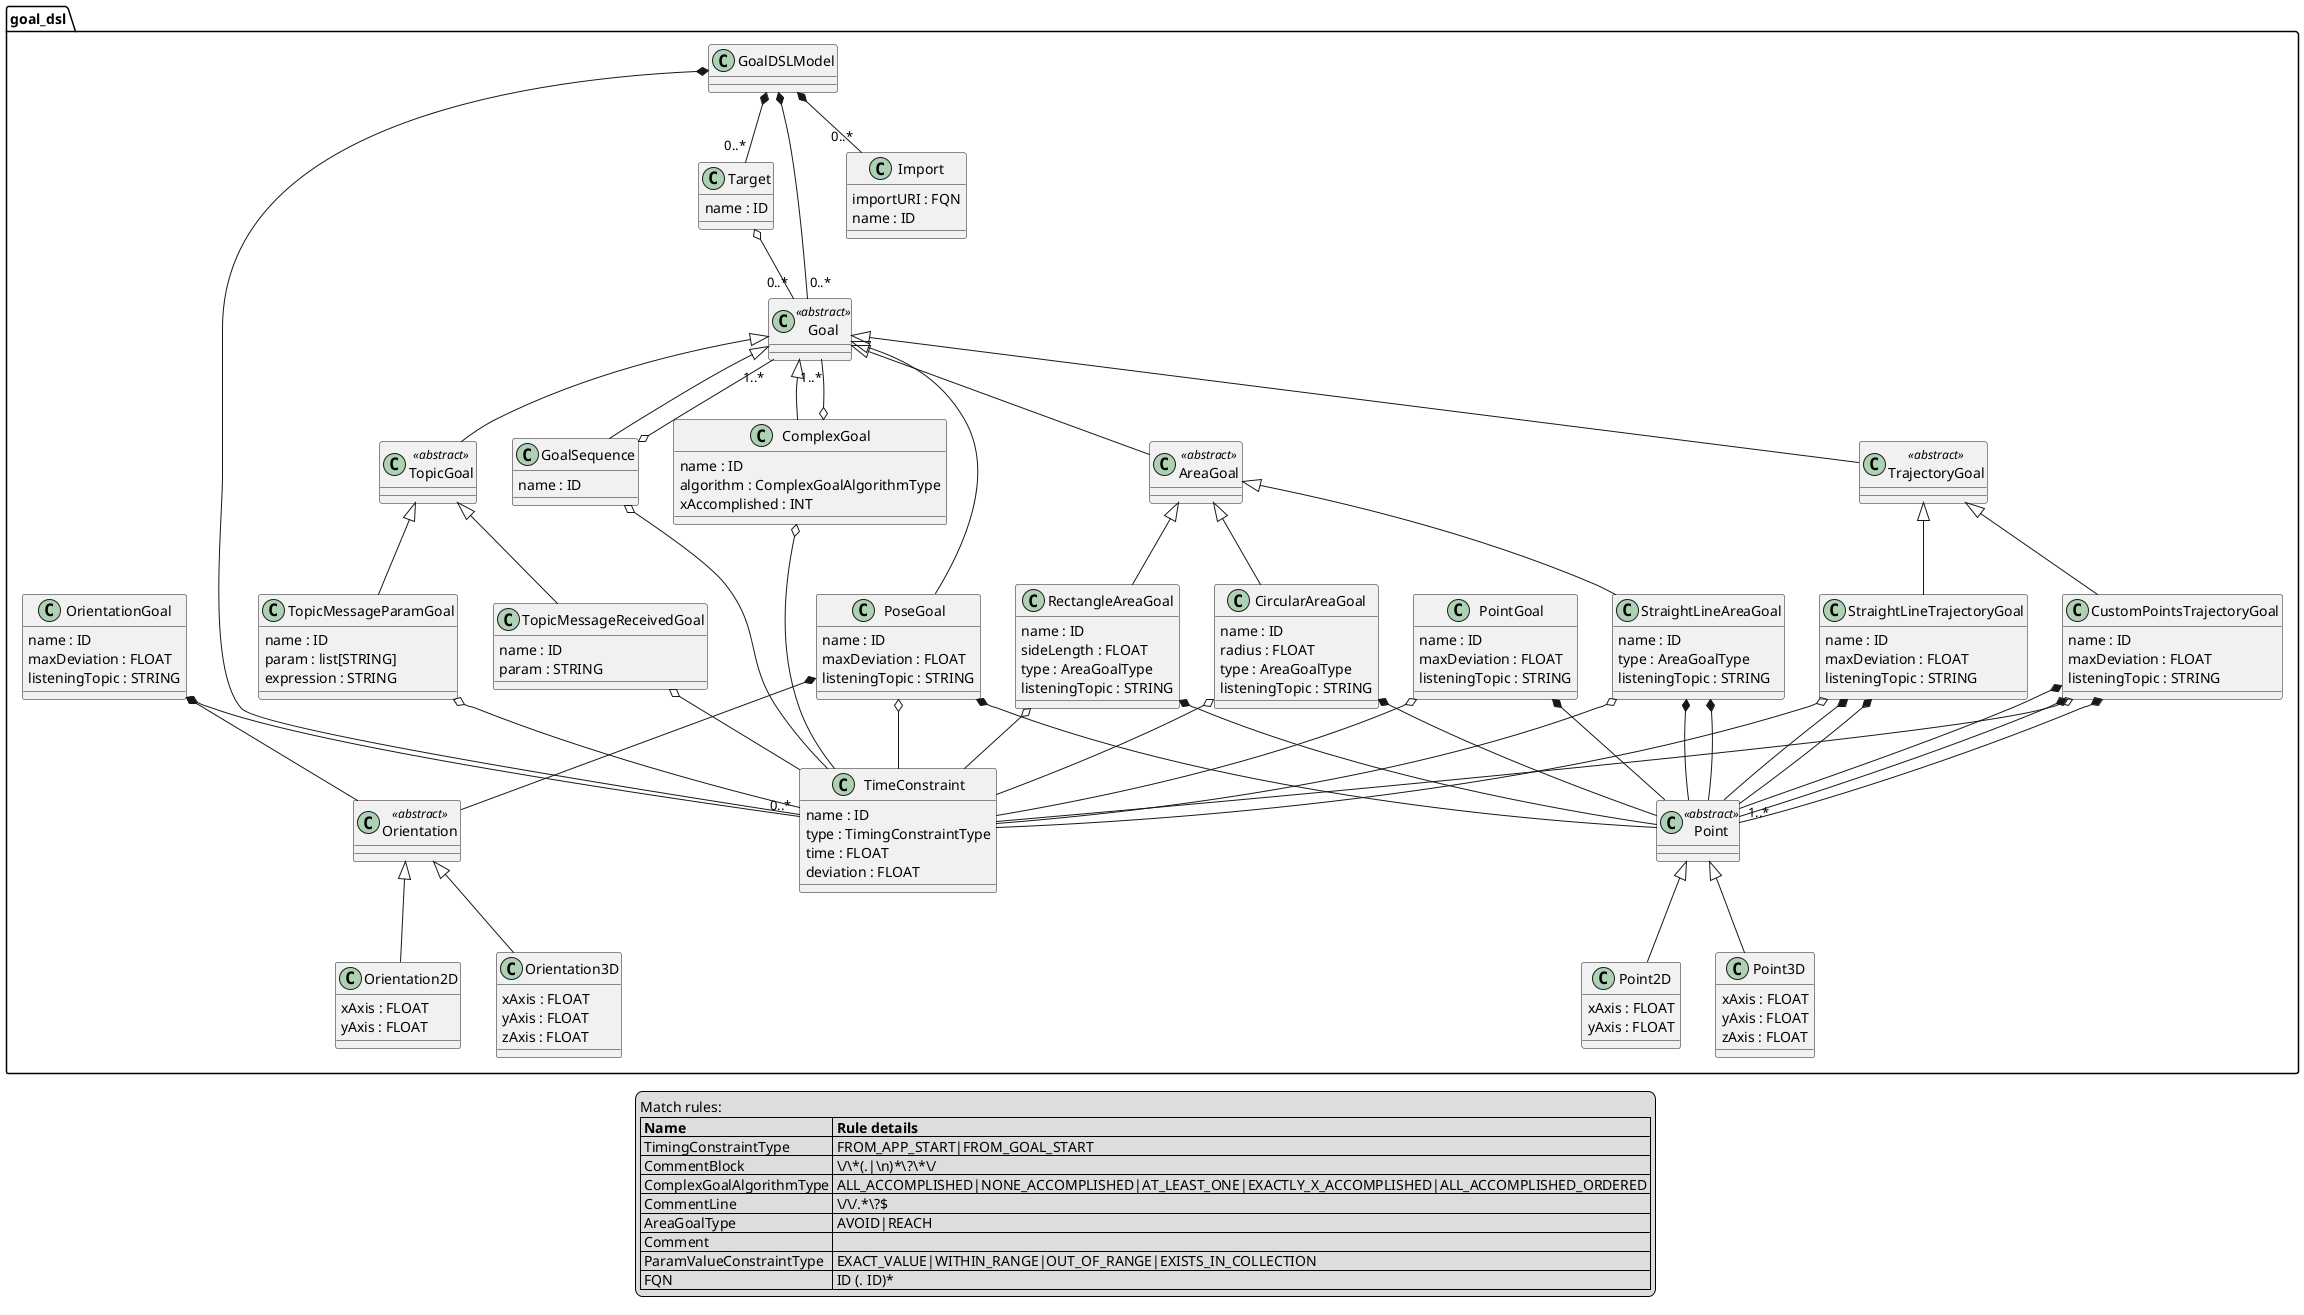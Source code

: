 @startuml
set namespaceSeparator .


class goal_dsl.GoalDSLModel  {
}


class goal_dsl.Goal <<abstract>> {
}


class goal_dsl.AreaGoal <<abstract>> {
}


class goal_dsl.PoseGoal  {
  name : ID
  maxDeviation : FLOAT
  listeningTopic : STRING
}


class goal_dsl.TopicGoal <<abstract>> {
}


class goal_dsl.TrajectoryGoal <<abstract>> {
}


class goal_dsl.Target  {
  name : ID
}


class goal_dsl.GoalSequence  {
  name : ID
}


class goal_dsl.ComplexGoal  {
  name : ID
  algorithm : ComplexGoalAlgorithmType
  xAccomplished : INT
}


class goal_dsl.TopicMessageReceivedGoal  {
  name : ID
  param : STRING
}


class goal_dsl.TopicMessageParamGoal  {
  name : ID
  param : list[STRING]
  expression : STRING
}


class goal_dsl.RectangleAreaGoal  {
  name : ID
  sideLength : FLOAT
  type : AreaGoalType
  listeningTopic : STRING
}


class goal_dsl.CircularAreaGoal  {
  name : ID
  radius : FLOAT
  type : AreaGoalType
  listeningTopic : STRING
}


class goal_dsl.StraightLineAreaGoal  {
  name : ID
  type : AreaGoalType
  listeningTopic : STRING
}


class goal_dsl.StraightLineTrajectoryGoal  {
  name : ID
  maxDeviation : FLOAT
  listeningTopic : STRING
}


class goal_dsl.CustomPointsTrajectoryGoal  {
  name : ID
  maxDeviation : FLOAT
  listeningTopic : STRING
}


class goal_dsl.OrientationGoal  {
  name : ID
  maxDeviation : FLOAT
  listeningTopic : STRING
}


class goal_dsl.PointGoal  {
  name : ID
  maxDeviation : FLOAT
  listeningTopic : STRING
}


class goal_dsl.Point <<abstract>> {
}


class goal_dsl.Orientation <<abstract>> {
}


class goal_dsl.Point2D  {
  xAxis : FLOAT
  yAxis : FLOAT
}


class goal_dsl.Point3D  {
  xAxis : FLOAT
  yAxis : FLOAT
  zAxis : FLOAT
}


class goal_dsl.Orientation2D  {
  xAxis : FLOAT
  yAxis : FLOAT
}


class goal_dsl.Orientation3D  {
  xAxis : FLOAT
  yAxis : FLOAT
  zAxis : FLOAT
}


class goal_dsl.TimeConstraint  {
  name : ID
  type : TimingConstraintType
  time : FLOAT
  deviation : FLOAT
}


class goal_dsl.Import  {
  importURI : FQN
  name : ID
}


goal_dsl.GoalDSLModel *-- "0..*" goal_dsl.Import
goal_dsl.GoalDSLModel *-- "0..*" goal_dsl.Target
goal_dsl.GoalDSLModel *-- "0..*" goal_dsl.Goal
goal_dsl.GoalDSLModel *-- "0..*" goal_dsl.TimeConstraint
goal_dsl.Goal <|-- goal_dsl.TopicGoal
goal_dsl.Goal <|-- goal_dsl.AreaGoal
goal_dsl.Goal <|-- goal_dsl.PoseGoal
goal_dsl.Goal <|-- goal_dsl.TrajectoryGoal
goal_dsl.Goal <|-- goal_dsl.ComplexGoal
goal_dsl.Goal <|-- goal_dsl.GoalSequence
goal_dsl.AreaGoal <|-- goal_dsl.RectangleAreaGoal
goal_dsl.AreaGoal <|-- goal_dsl.CircularAreaGoal
goal_dsl.AreaGoal <|-- goal_dsl.StraightLineAreaGoal
goal_dsl.PoseGoal *-- goal_dsl.Orientation
goal_dsl.PoseGoal *-- goal_dsl.Point
goal_dsl.PoseGoal o-- goal_dsl.TimeConstraint
goal_dsl.TopicGoal <|-- goal_dsl.TopicMessageReceivedGoal
goal_dsl.TopicGoal <|-- goal_dsl.TopicMessageParamGoal
goal_dsl.TrajectoryGoal <|-- goal_dsl.StraightLineTrajectoryGoal
goal_dsl.TrajectoryGoal <|-- goal_dsl.CustomPointsTrajectoryGoal
goal_dsl.Target o-- "0..*" goal_dsl.Goal
goal_dsl.GoalSequence o-- "1..*" goal_dsl.Goal
goal_dsl.GoalSequence o-- goal_dsl.TimeConstraint
goal_dsl.ComplexGoal o-- goal_dsl.TimeConstraint
goal_dsl.ComplexGoal o-- "1..*" goal_dsl.Goal
goal_dsl.TopicMessageReceivedGoal o-- goal_dsl.TimeConstraint
goal_dsl.TopicMessageParamGoal o-- goal_dsl.TimeConstraint
goal_dsl.RectangleAreaGoal *-- goal_dsl.Point
goal_dsl.RectangleAreaGoal o-- goal_dsl.TimeConstraint
goal_dsl.CircularAreaGoal *-- goal_dsl.Point
goal_dsl.CircularAreaGoal o-- goal_dsl.TimeConstraint
goal_dsl.StraightLineAreaGoal *-- goal_dsl.Point
goal_dsl.StraightLineAreaGoal *-- goal_dsl.Point
goal_dsl.StraightLineAreaGoal o-- goal_dsl.TimeConstraint
goal_dsl.StraightLineTrajectoryGoal *-- goal_dsl.Point
goal_dsl.StraightLineTrajectoryGoal *-- goal_dsl.Point
goal_dsl.StraightLineTrajectoryGoal o-- goal_dsl.TimeConstraint
goal_dsl.CustomPointsTrajectoryGoal *-- goal_dsl.Point
goal_dsl.CustomPointsTrajectoryGoal *-- goal_dsl.Point
goal_dsl.CustomPointsTrajectoryGoal *-- "1..*" goal_dsl.Point
goal_dsl.CustomPointsTrajectoryGoal o-- goal_dsl.TimeConstraint
goal_dsl.OrientationGoal *-- goal_dsl.Orientation
goal_dsl.OrientationGoal o-- goal_dsl.TimeConstraint
goal_dsl.PointGoal *-- goal_dsl.Point
goal_dsl.PointGoal o-- goal_dsl.TimeConstraint
goal_dsl.Point <|-- goal_dsl.Point2D
goal_dsl.Point <|-- goal_dsl.Point3D
goal_dsl.Orientation <|-- goal_dsl.Orientation2D
goal_dsl.Orientation <|-- goal_dsl.Orientation3D

legend
  Match rules:
  |= Name  |= Rule details |
  | TimingConstraintType | FROM_APP_START\|FROM_GOAL_START |
  | CommentBlock | \\/\\*(.\|\\n)*\?\\*\\/ |
  | ComplexGoalAlgorithmType | ALL_ACCOMPLISHED\|NONE_ACCOMPLISHED\|AT_LEAST_ONE\|EXACTLY_X_ACCOMPLISHED\|ALL_ACCOMPLISHED_ORDERED |
  | CommentLine | \\/\\/.*\?$ |
  | AreaGoalType | AVOID\|REACH |
  | Comment |  |
  | ParamValueConstraintType | EXACT_VALUE\|WITHIN_RANGE\|OUT_OF_RANGE\|EXISTS_IN_COLLECTION |
  | FQN | ID (. ID)* |
end legend

@enduml
